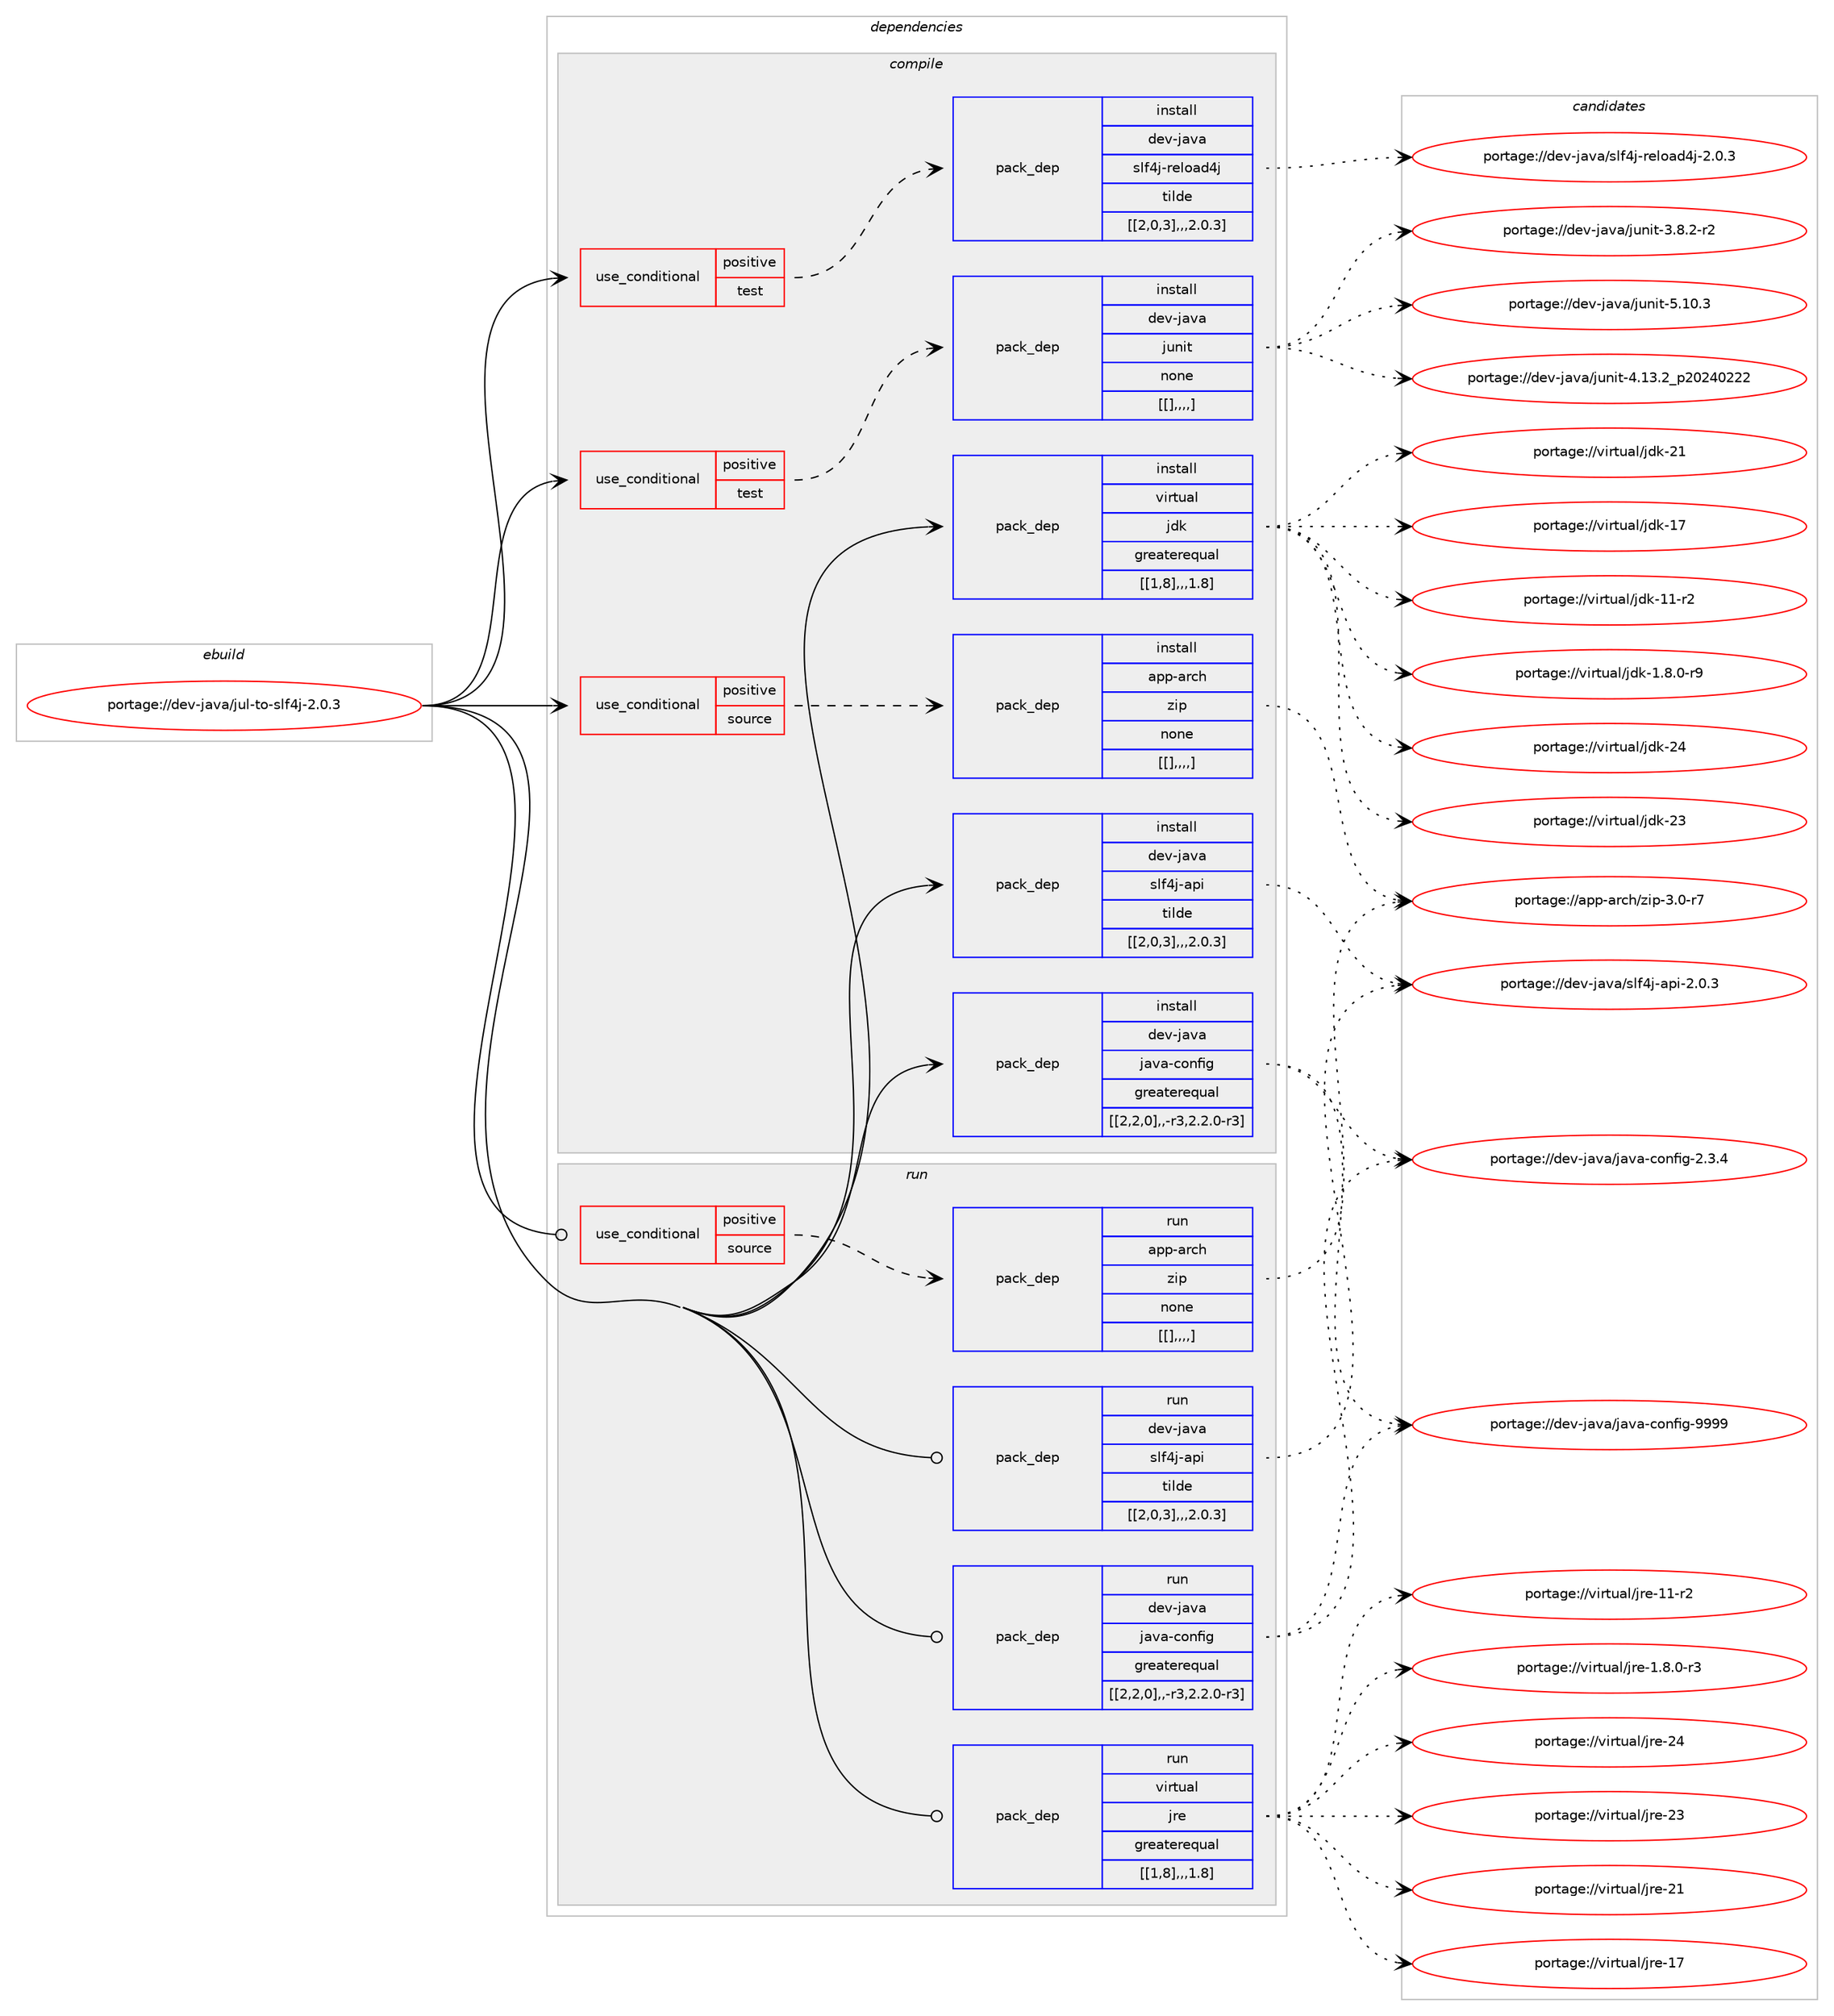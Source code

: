 digraph prolog {

# *************
# Graph options
# *************

newrank=true;
concentrate=true;
compound=true;
graph [rankdir=LR,fontname=Helvetica,fontsize=10,ranksep=1.5];#, ranksep=2.5, nodesep=0.2];
edge  [arrowhead=vee];
node  [fontname=Helvetica,fontsize=10];

# **********
# The ebuild
# **********

subgraph cluster_leftcol {
color=gray;
label=<<i>ebuild</i>>;
id [label="portage://dev-java/jul-to-slf4j-2.0.3", color=red, width=4, href="../dev-java/jul-to-slf4j-2.0.3.svg"];
}

# ****************
# The dependencies
# ****************

subgraph cluster_midcol {
color=gray;
label=<<i>dependencies</i>>;
subgraph cluster_compile {
fillcolor="#eeeeee";
style=filled;
label=<<i>compile</i>>;
subgraph cond23976 {
dependency99775 [label=<<TABLE BORDER="0" CELLBORDER="1" CELLSPACING="0" CELLPADDING="4"><TR><TD ROWSPAN="3" CELLPADDING="10">use_conditional</TD></TR><TR><TD>positive</TD></TR><TR><TD>source</TD></TR></TABLE>>, shape=none, color=red];
subgraph pack74682 {
dependency99830 [label=<<TABLE BORDER="0" CELLBORDER="1" CELLSPACING="0" CELLPADDING="4" WIDTH="220"><TR><TD ROWSPAN="6" CELLPADDING="30">pack_dep</TD></TR><TR><TD WIDTH="110">install</TD></TR><TR><TD>app-arch</TD></TR><TR><TD>zip</TD></TR><TR><TD>none</TD></TR><TR><TD>[[],,,,]</TD></TR></TABLE>>, shape=none, color=blue];
}
dependency99775:e -> dependency99830:w [weight=20,style="dashed",arrowhead="vee"];
}
id:e -> dependency99775:w [weight=20,style="solid",arrowhead="vee"];
subgraph cond23991 {
dependency99836 [label=<<TABLE BORDER="0" CELLBORDER="1" CELLSPACING="0" CELLPADDING="4"><TR><TD ROWSPAN="3" CELLPADDING="10">use_conditional</TD></TR><TR><TD>positive</TD></TR><TR><TD>test</TD></TR></TABLE>>, shape=none, color=red];
subgraph pack74747 {
dependency99869 [label=<<TABLE BORDER="0" CELLBORDER="1" CELLSPACING="0" CELLPADDING="4" WIDTH="220"><TR><TD ROWSPAN="6" CELLPADDING="30">pack_dep</TD></TR><TR><TD WIDTH="110">install</TD></TR><TR><TD>dev-java</TD></TR><TR><TD>junit</TD></TR><TR><TD>none</TD></TR><TR><TD>[[],,,,]</TD></TR></TABLE>>, shape=none, color=blue];
}
dependency99836:e -> dependency99869:w [weight=20,style="dashed",arrowhead="vee"];
}
id:e -> dependency99836:w [weight=20,style="solid",arrowhead="vee"];
subgraph cond24002 {
dependency99893 [label=<<TABLE BORDER="0" CELLBORDER="1" CELLSPACING="0" CELLPADDING="4"><TR><TD ROWSPAN="3" CELLPADDING="10">use_conditional</TD></TR><TR><TD>positive</TD></TR><TR><TD>test</TD></TR></TABLE>>, shape=none, color=red];
subgraph pack74793 {
dependency99957 [label=<<TABLE BORDER="0" CELLBORDER="1" CELLSPACING="0" CELLPADDING="4" WIDTH="220"><TR><TD ROWSPAN="6" CELLPADDING="30">pack_dep</TD></TR><TR><TD WIDTH="110">install</TD></TR><TR><TD>dev-java</TD></TR><TR><TD>slf4j-reload4j</TD></TR><TR><TD>tilde</TD></TR><TR><TD>[[2,0,3],,,2.0.3]</TD></TR></TABLE>>, shape=none, color=blue];
}
dependency99893:e -> dependency99957:w [weight=20,style="dashed",arrowhead="vee"];
}
id:e -> dependency99893:w [weight=20,style="solid",arrowhead="vee"];
subgraph pack74823 {
dependency99961 [label=<<TABLE BORDER="0" CELLBORDER="1" CELLSPACING="0" CELLPADDING="4" WIDTH="220"><TR><TD ROWSPAN="6" CELLPADDING="30">pack_dep</TD></TR><TR><TD WIDTH="110">install</TD></TR><TR><TD>dev-java</TD></TR><TR><TD>java-config</TD></TR><TR><TD>greaterequal</TD></TR><TR><TD>[[2,2,0],,-r3,2.2.0-r3]</TD></TR></TABLE>>, shape=none, color=blue];
}
id:e -> dependency99961:w [weight=20,style="solid",arrowhead="vee"];
subgraph pack74826 {
dependency99967 [label=<<TABLE BORDER="0" CELLBORDER="1" CELLSPACING="0" CELLPADDING="4" WIDTH="220"><TR><TD ROWSPAN="6" CELLPADDING="30">pack_dep</TD></TR><TR><TD WIDTH="110">install</TD></TR><TR><TD>dev-java</TD></TR><TR><TD>slf4j-api</TD></TR><TR><TD>tilde</TD></TR><TR><TD>[[2,0,3],,,2.0.3]</TD></TR></TABLE>>, shape=none, color=blue];
}
id:e -> dependency99967:w [weight=20,style="solid",arrowhead="vee"];
subgraph pack74859 {
dependency100048 [label=<<TABLE BORDER="0" CELLBORDER="1" CELLSPACING="0" CELLPADDING="4" WIDTH="220"><TR><TD ROWSPAN="6" CELLPADDING="30">pack_dep</TD></TR><TR><TD WIDTH="110">install</TD></TR><TR><TD>virtual</TD></TR><TR><TD>jdk</TD></TR><TR><TD>greaterequal</TD></TR><TR><TD>[[1,8],,,1.8]</TD></TR></TABLE>>, shape=none, color=blue];
}
id:e -> dependency100048:w [weight=20,style="solid",arrowhead="vee"];
}
subgraph cluster_compileandrun {
fillcolor="#eeeeee";
style=filled;
label=<<i>compile and run</i>>;
}
subgraph cluster_run {
fillcolor="#eeeeee";
style=filled;
label=<<i>run</i>>;
subgraph cond24043 {
dependency100095 [label=<<TABLE BORDER="0" CELLBORDER="1" CELLSPACING="0" CELLPADDING="4"><TR><TD ROWSPAN="3" CELLPADDING="10">use_conditional</TD></TR><TR><TD>positive</TD></TR><TR><TD>source</TD></TR></TABLE>>, shape=none, color=red];
subgraph pack74931 {
dependency100100 [label=<<TABLE BORDER="0" CELLBORDER="1" CELLSPACING="0" CELLPADDING="4" WIDTH="220"><TR><TD ROWSPAN="6" CELLPADDING="30">pack_dep</TD></TR><TR><TD WIDTH="110">run</TD></TR><TR><TD>app-arch</TD></TR><TR><TD>zip</TD></TR><TR><TD>none</TD></TR><TR><TD>[[],,,,]</TD></TR></TABLE>>, shape=none, color=blue];
}
dependency100095:e -> dependency100100:w [weight=20,style="dashed",arrowhead="vee"];
}
id:e -> dependency100095:w [weight=20,style="solid",arrowhead="odot"];
subgraph pack74937 {
dependency100134 [label=<<TABLE BORDER="0" CELLBORDER="1" CELLSPACING="0" CELLPADDING="4" WIDTH="220"><TR><TD ROWSPAN="6" CELLPADDING="30">pack_dep</TD></TR><TR><TD WIDTH="110">run</TD></TR><TR><TD>dev-java</TD></TR><TR><TD>java-config</TD></TR><TR><TD>greaterequal</TD></TR><TR><TD>[[2,2,0],,-r3,2.2.0-r3]</TD></TR></TABLE>>, shape=none, color=blue];
}
id:e -> dependency100134:w [weight=20,style="solid",arrowhead="odot"];
subgraph pack74965 {
dependency100199 [label=<<TABLE BORDER="0" CELLBORDER="1" CELLSPACING="0" CELLPADDING="4" WIDTH="220"><TR><TD ROWSPAN="6" CELLPADDING="30">pack_dep</TD></TR><TR><TD WIDTH="110">run</TD></TR><TR><TD>dev-java</TD></TR><TR><TD>slf4j-api</TD></TR><TR><TD>tilde</TD></TR><TR><TD>[[2,0,3],,,2.0.3]</TD></TR></TABLE>>, shape=none, color=blue];
}
id:e -> dependency100199:w [weight=20,style="solid",arrowhead="odot"];
subgraph pack75027 {
dependency100226 [label=<<TABLE BORDER="0" CELLBORDER="1" CELLSPACING="0" CELLPADDING="4" WIDTH="220"><TR><TD ROWSPAN="6" CELLPADDING="30">pack_dep</TD></TR><TR><TD WIDTH="110">run</TD></TR><TR><TD>virtual</TD></TR><TR><TD>jre</TD></TR><TR><TD>greaterequal</TD></TR><TR><TD>[[1,8],,,1.8]</TD></TR></TABLE>>, shape=none, color=blue];
}
id:e -> dependency100226:w [weight=20,style="solid",arrowhead="odot"];
}
}

# **************
# The candidates
# **************

subgraph cluster_choices {
rank=same;
color=gray;
label=<<i>candidates</i>>;

subgraph choice74649 {
color=black;
nodesep=1;
choice9711211245971149910447122105112455146484511455 [label="portage://app-arch/zip-3.0-r7", color=red, width=4,href="../app-arch/zip-3.0-r7.svg"];
dependency99830:e -> choice9711211245971149910447122105112455146484511455:w [style=dotted,weight="100"];
}
subgraph choice74653 {
color=black;
nodesep=1;
choice1001011184510697118974710611711010511645534649484651 [label="portage://dev-java/junit-5.10.3", color=red, width=4,href="../dev-java/junit-5.10.3.svg"];
choice1001011184510697118974710611711010511645524649514650951125048505248505050 [label="portage://dev-java/junit-4.13.2_p20240222", color=red, width=4,href="../dev-java/junit-4.13.2_p20240222.svg"];
choice100101118451069711897471061171101051164551465646504511450 [label="portage://dev-java/junit-3.8.2-r2", color=red, width=4,href="../dev-java/junit-3.8.2-r2.svg"];
dependency99869:e -> choice1001011184510697118974710611711010511645534649484651:w [style=dotted,weight="100"];
dependency99869:e -> choice1001011184510697118974710611711010511645524649514650951125048505248505050:w [style=dotted,weight="100"];
dependency99869:e -> choice100101118451069711897471061171101051164551465646504511450:w [style=dotted,weight="100"];
}
subgraph choice74676 {
color=black;
nodesep=1;
choice1001011184510697118974711510810252106451141011081119710052106455046484651 [label="portage://dev-java/slf4j-reload4j-2.0.3", color=red, width=4,href="../dev-java/slf4j-reload4j-2.0.3.svg"];
dependency99957:e -> choice1001011184510697118974711510810252106451141011081119710052106455046484651:w [style=dotted,weight="100"];
}
subgraph choice74679 {
color=black;
nodesep=1;
choice10010111845106971189747106971189745991111101021051034557575757 [label="portage://dev-java/java-config-9999", color=red, width=4,href="../dev-java/java-config-9999.svg"];
choice1001011184510697118974710697118974599111110102105103455046514652 [label="portage://dev-java/java-config-2.3.4", color=red, width=4,href="../dev-java/java-config-2.3.4.svg"];
dependency99961:e -> choice10010111845106971189747106971189745991111101021051034557575757:w [style=dotted,weight="100"];
dependency99961:e -> choice1001011184510697118974710697118974599111110102105103455046514652:w [style=dotted,weight="100"];
}
subgraph choice74683 {
color=black;
nodesep=1;
choice10010111845106971189747115108102521064597112105455046484651 [label="portage://dev-java/slf4j-api-2.0.3", color=red, width=4,href="../dev-java/slf4j-api-2.0.3.svg"];
dependency99967:e -> choice10010111845106971189747115108102521064597112105455046484651:w [style=dotted,weight="100"];
}
subgraph choice74696 {
color=black;
nodesep=1;
choice1181051141161179710847106100107455052 [label="portage://virtual/jdk-24", color=red, width=4,href="../virtual/jdk-24.svg"];
choice1181051141161179710847106100107455051 [label="portage://virtual/jdk-23", color=red, width=4,href="../virtual/jdk-23.svg"];
choice1181051141161179710847106100107455049 [label="portage://virtual/jdk-21", color=red, width=4,href="../virtual/jdk-21.svg"];
choice1181051141161179710847106100107454955 [label="portage://virtual/jdk-17", color=red, width=4,href="../virtual/jdk-17.svg"];
choice11810511411611797108471061001074549494511450 [label="portage://virtual/jdk-11-r2", color=red, width=4,href="../virtual/jdk-11-r2.svg"];
choice11810511411611797108471061001074549465646484511457 [label="portage://virtual/jdk-1.8.0-r9", color=red, width=4,href="../virtual/jdk-1.8.0-r9.svg"];
dependency100048:e -> choice1181051141161179710847106100107455052:w [style=dotted,weight="100"];
dependency100048:e -> choice1181051141161179710847106100107455051:w [style=dotted,weight="100"];
dependency100048:e -> choice1181051141161179710847106100107455049:w [style=dotted,weight="100"];
dependency100048:e -> choice1181051141161179710847106100107454955:w [style=dotted,weight="100"];
dependency100048:e -> choice11810511411611797108471061001074549494511450:w [style=dotted,weight="100"];
dependency100048:e -> choice11810511411611797108471061001074549465646484511457:w [style=dotted,weight="100"];
}
subgraph choice74724 {
color=black;
nodesep=1;
choice9711211245971149910447122105112455146484511455 [label="portage://app-arch/zip-3.0-r7", color=red, width=4,href="../app-arch/zip-3.0-r7.svg"];
dependency100100:e -> choice9711211245971149910447122105112455146484511455:w [style=dotted,weight="100"];
}
subgraph choice74740 {
color=black;
nodesep=1;
choice10010111845106971189747106971189745991111101021051034557575757 [label="portage://dev-java/java-config-9999", color=red, width=4,href="../dev-java/java-config-9999.svg"];
choice1001011184510697118974710697118974599111110102105103455046514652 [label="portage://dev-java/java-config-2.3.4", color=red, width=4,href="../dev-java/java-config-2.3.4.svg"];
dependency100134:e -> choice10010111845106971189747106971189745991111101021051034557575757:w [style=dotted,weight="100"];
dependency100134:e -> choice1001011184510697118974710697118974599111110102105103455046514652:w [style=dotted,weight="100"];
}
subgraph choice74758 {
color=black;
nodesep=1;
choice10010111845106971189747115108102521064597112105455046484651 [label="portage://dev-java/slf4j-api-2.0.3", color=red, width=4,href="../dev-java/slf4j-api-2.0.3.svg"];
dependency100199:e -> choice10010111845106971189747115108102521064597112105455046484651:w [style=dotted,weight="100"];
}
subgraph choice74759 {
color=black;
nodesep=1;
choice1181051141161179710847106114101455052 [label="portage://virtual/jre-24", color=red, width=4,href="../virtual/jre-24.svg"];
choice1181051141161179710847106114101455051 [label="portage://virtual/jre-23", color=red, width=4,href="../virtual/jre-23.svg"];
choice1181051141161179710847106114101455049 [label="portage://virtual/jre-21", color=red, width=4,href="../virtual/jre-21.svg"];
choice1181051141161179710847106114101454955 [label="portage://virtual/jre-17", color=red, width=4,href="../virtual/jre-17.svg"];
choice11810511411611797108471061141014549494511450 [label="portage://virtual/jre-11-r2", color=red, width=4,href="../virtual/jre-11-r2.svg"];
choice11810511411611797108471061141014549465646484511451 [label="portage://virtual/jre-1.8.0-r3", color=red, width=4,href="../virtual/jre-1.8.0-r3.svg"];
dependency100226:e -> choice1181051141161179710847106114101455052:w [style=dotted,weight="100"];
dependency100226:e -> choice1181051141161179710847106114101455051:w [style=dotted,weight="100"];
dependency100226:e -> choice1181051141161179710847106114101455049:w [style=dotted,weight="100"];
dependency100226:e -> choice1181051141161179710847106114101454955:w [style=dotted,weight="100"];
dependency100226:e -> choice11810511411611797108471061141014549494511450:w [style=dotted,weight="100"];
dependency100226:e -> choice11810511411611797108471061141014549465646484511451:w [style=dotted,weight="100"];
}
}

}
